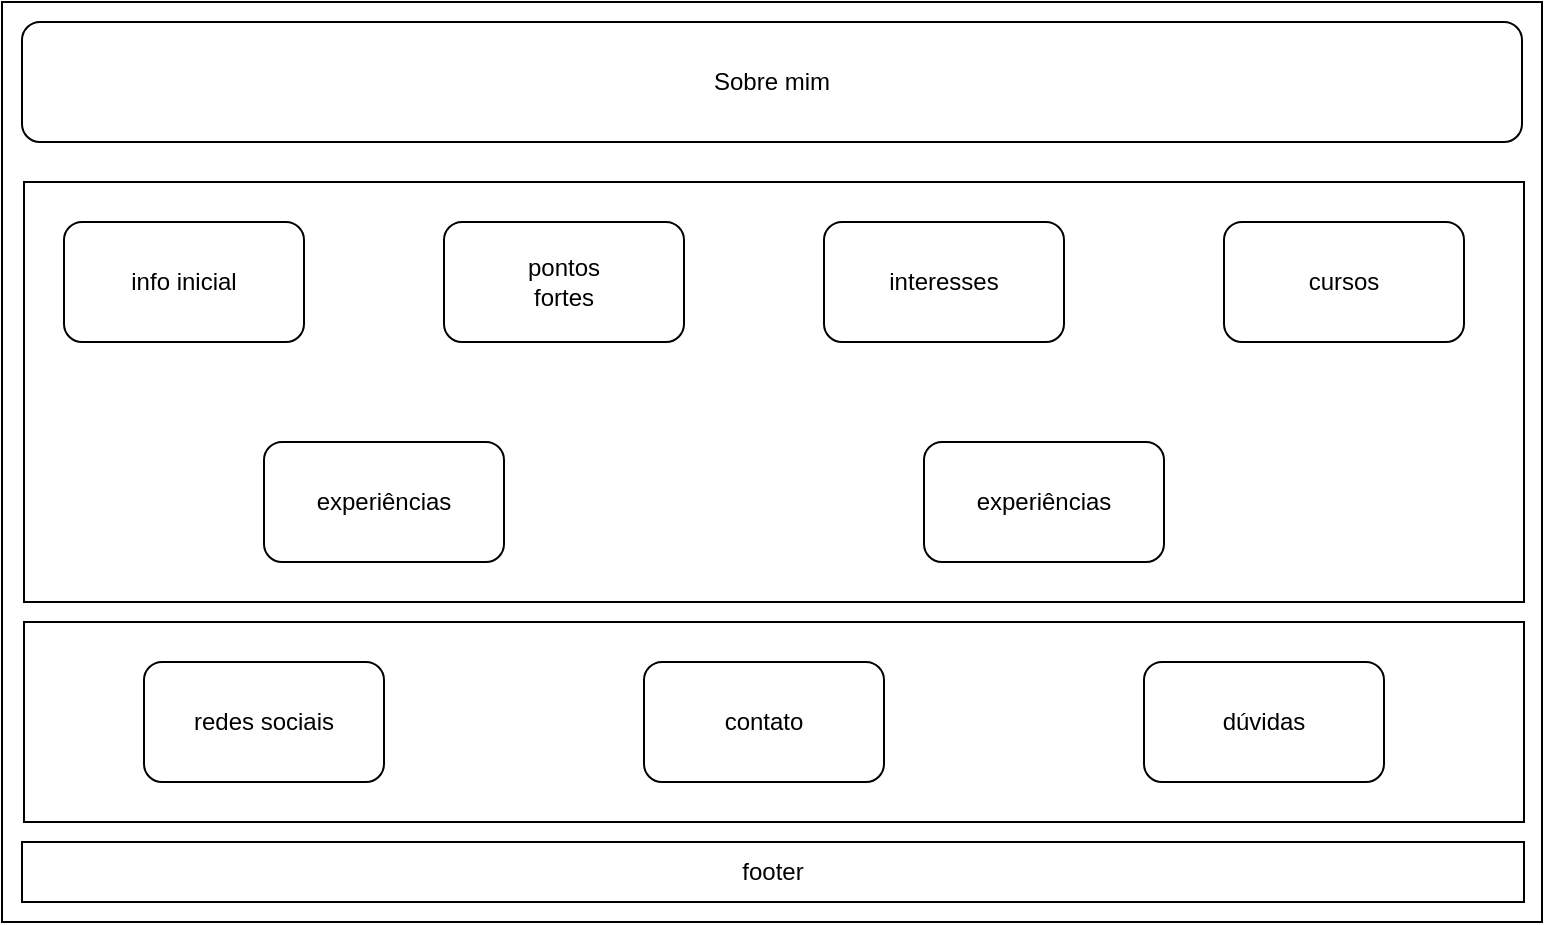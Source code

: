 <mxfile version="24.0.5" type="device">
  <diagram name="Página-1" id="yfoHJ5Rhr2P3prgIJ6bb">
    <mxGraphModel dx="1434" dy="782" grid="1" gridSize="10" guides="1" tooltips="1" connect="1" arrows="1" fold="1" page="1" pageScale="1" pageWidth="827" pageHeight="1169" math="0" shadow="0">
      <root>
        <mxCell id="0" />
        <mxCell id="1" parent="0" />
        <mxCell id="SLMSNPSwfjIdCyM0V-C_-3" value="" style="rounded=0;whiteSpace=wrap;html=1;" vertex="1" parent="1">
          <mxGeometry x="29" y="170" width="770" height="460" as="geometry" />
        </mxCell>
        <mxCell id="SLMSNPSwfjIdCyM0V-C_-20" value="" style="rounded=0;whiteSpace=wrap;html=1;" vertex="1" parent="1">
          <mxGeometry x="40" y="260" width="750" height="210" as="geometry" />
        </mxCell>
        <mxCell id="SLMSNPSwfjIdCyM0V-C_-4" value="" style="rounded=1;whiteSpace=wrap;html=1;" vertex="1" parent="1">
          <mxGeometry x="39" y="180" width="750" height="60" as="geometry" />
        </mxCell>
        <mxCell id="SLMSNPSwfjIdCyM0V-C_-5" value="Sobre mim" style="text;strokeColor=none;align=center;fillColor=none;html=1;verticalAlign=middle;whiteSpace=wrap;rounded=0;" vertex="1" parent="1">
          <mxGeometry x="244" y="192.5" width="340" height="35" as="geometry" />
        </mxCell>
        <mxCell id="SLMSNPSwfjIdCyM0V-C_-6" value="" style="rounded=1;whiteSpace=wrap;html=1;" vertex="1" parent="1">
          <mxGeometry x="60" y="280" width="120" height="60" as="geometry" />
        </mxCell>
        <mxCell id="SLMSNPSwfjIdCyM0V-C_-7" value="" style="rounded=1;whiteSpace=wrap;html=1;" vertex="1" parent="1">
          <mxGeometry x="250" y="280" width="120" height="60" as="geometry" />
        </mxCell>
        <mxCell id="SLMSNPSwfjIdCyM0V-C_-8" value="" style="rounded=1;whiteSpace=wrap;html=1;" vertex="1" parent="1">
          <mxGeometry x="440" y="280" width="120" height="60" as="geometry" />
        </mxCell>
        <mxCell id="SLMSNPSwfjIdCyM0V-C_-9" value="" style="rounded=1;whiteSpace=wrap;html=1;" vertex="1" parent="1">
          <mxGeometry x="640" y="280" width="120" height="60" as="geometry" />
        </mxCell>
        <mxCell id="SLMSNPSwfjIdCyM0V-C_-10" value="info inicial" style="text;strokeColor=none;align=center;fillColor=none;html=1;verticalAlign=middle;whiteSpace=wrap;rounded=0;" vertex="1" parent="1">
          <mxGeometry x="90" y="295" width="60" height="30" as="geometry" />
        </mxCell>
        <mxCell id="SLMSNPSwfjIdCyM0V-C_-12" value="pontos fortes" style="text;strokeColor=none;align=center;fillColor=none;html=1;verticalAlign=middle;whiteSpace=wrap;rounded=0;" vertex="1" parent="1">
          <mxGeometry x="280" y="295" width="60" height="30" as="geometry" />
        </mxCell>
        <mxCell id="SLMSNPSwfjIdCyM0V-C_-13" value="interesses" style="text;strokeColor=none;align=center;fillColor=none;html=1;verticalAlign=middle;whiteSpace=wrap;rounded=0;" vertex="1" parent="1">
          <mxGeometry x="470" y="295" width="60" height="30" as="geometry" />
        </mxCell>
        <mxCell id="SLMSNPSwfjIdCyM0V-C_-14" value="cursos" style="text;strokeColor=none;align=center;fillColor=none;html=1;verticalAlign=middle;whiteSpace=wrap;rounded=0;" vertex="1" parent="1">
          <mxGeometry x="670" y="295" width="60" height="30" as="geometry" />
        </mxCell>
        <mxCell id="SLMSNPSwfjIdCyM0V-C_-15" value="experiências" style="rounded=1;whiteSpace=wrap;html=1;" vertex="1" parent="1">
          <mxGeometry x="160" y="390" width="120" height="60" as="geometry" />
        </mxCell>
        <mxCell id="SLMSNPSwfjIdCyM0V-C_-17" value="experiências" style="rounded=1;whiteSpace=wrap;html=1;" vertex="1" parent="1">
          <mxGeometry x="490" y="390" width="120" height="60" as="geometry" />
        </mxCell>
        <mxCell id="SLMSNPSwfjIdCyM0V-C_-21" value="" style="rounded=0;whiteSpace=wrap;html=1;" vertex="1" parent="1">
          <mxGeometry x="40" y="480" width="750" height="100" as="geometry" />
        </mxCell>
        <mxCell id="SLMSNPSwfjIdCyM0V-C_-22" value="redes sociais" style="rounded=1;whiteSpace=wrap;html=1;" vertex="1" parent="1">
          <mxGeometry x="100" y="500" width="120" height="60" as="geometry" />
        </mxCell>
        <mxCell id="SLMSNPSwfjIdCyM0V-C_-23" value="contato" style="rounded=1;whiteSpace=wrap;html=1;" vertex="1" parent="1">
          <mxGeometry x="350" y="500" width="120" height="60" as="geometry" />
        </mxCell>
        <mxCell id="SLMSNPSwfjIdCyM0V-C_-24" value="dúvidas" style="rounded=1;whiteSpace=wrap;html=1;" vertex="1" parent="1">
          <mxGeometry x="600" y="500" width="120" height="60" as="geometry" />
        </mxCell>
        <mxCell id="SLMSNPSwfjIdCyM0V-C_-25" value="footer" style="rounded=0;whiteSpace=wrap;html=1;" vertex="1" parent="1">
          <mxGeometry x="39" y="590" width="751" height="30" as="geometry" />
        </mxCell>
      </root>
    </mxGraphModel>
  </diagram>
</mxfile>

